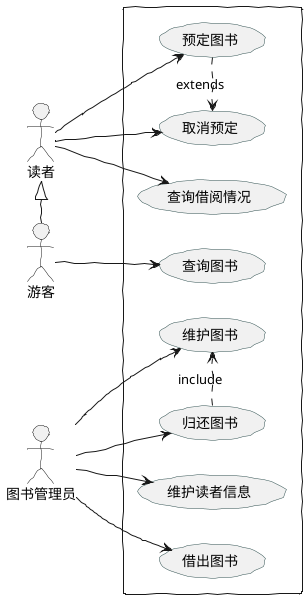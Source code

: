 @startuml


skinparam packageStyle rectangle

:图书管理员: as manage
:游客: as visitor
:读者: as reader

reader <|- visitor
rectangle  {
	left to right direction
	manage -> (维护图书)
	manage --> (借出图书)
	manage -> (归还图书)
	manage -> (维护读者信息)

	visitor --> (查询图书)
	reader -> (查询借阅情况)
	reader -> (预定图书)
	reader -> (取消预定)

	(预定图书) .> (取消预定) : extends
	(归还图书) .> (维护图书) : include



}

skinparam handwritten true
skinparam usecase {

	BorderColor DarkSlateGray
	ArrowColor Olive
	ActorBorderColor black
	ActorFontName Courier

}
@enduml